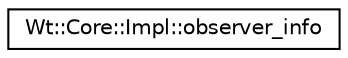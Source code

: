digraph "Graphical Class Hierarchy"
{
 // LATEX_PDF_SIZE
  edge [fontname="Helvetica",fontsize="10",labelfontname="Helvetica",labelfontsize="10"];
  node [fontname="Helvetica",fontsize="10",shape=record];
  rankdir="LR";
  Node0 [label="Wt::Core::Impl::observer_info",height=0.2,width=0.4,color="black", fillcolor="white", style="filled",URL="$structWt_1_1Core_1_1Impl_1_1observer__info.html",tooltip=" "];
}
